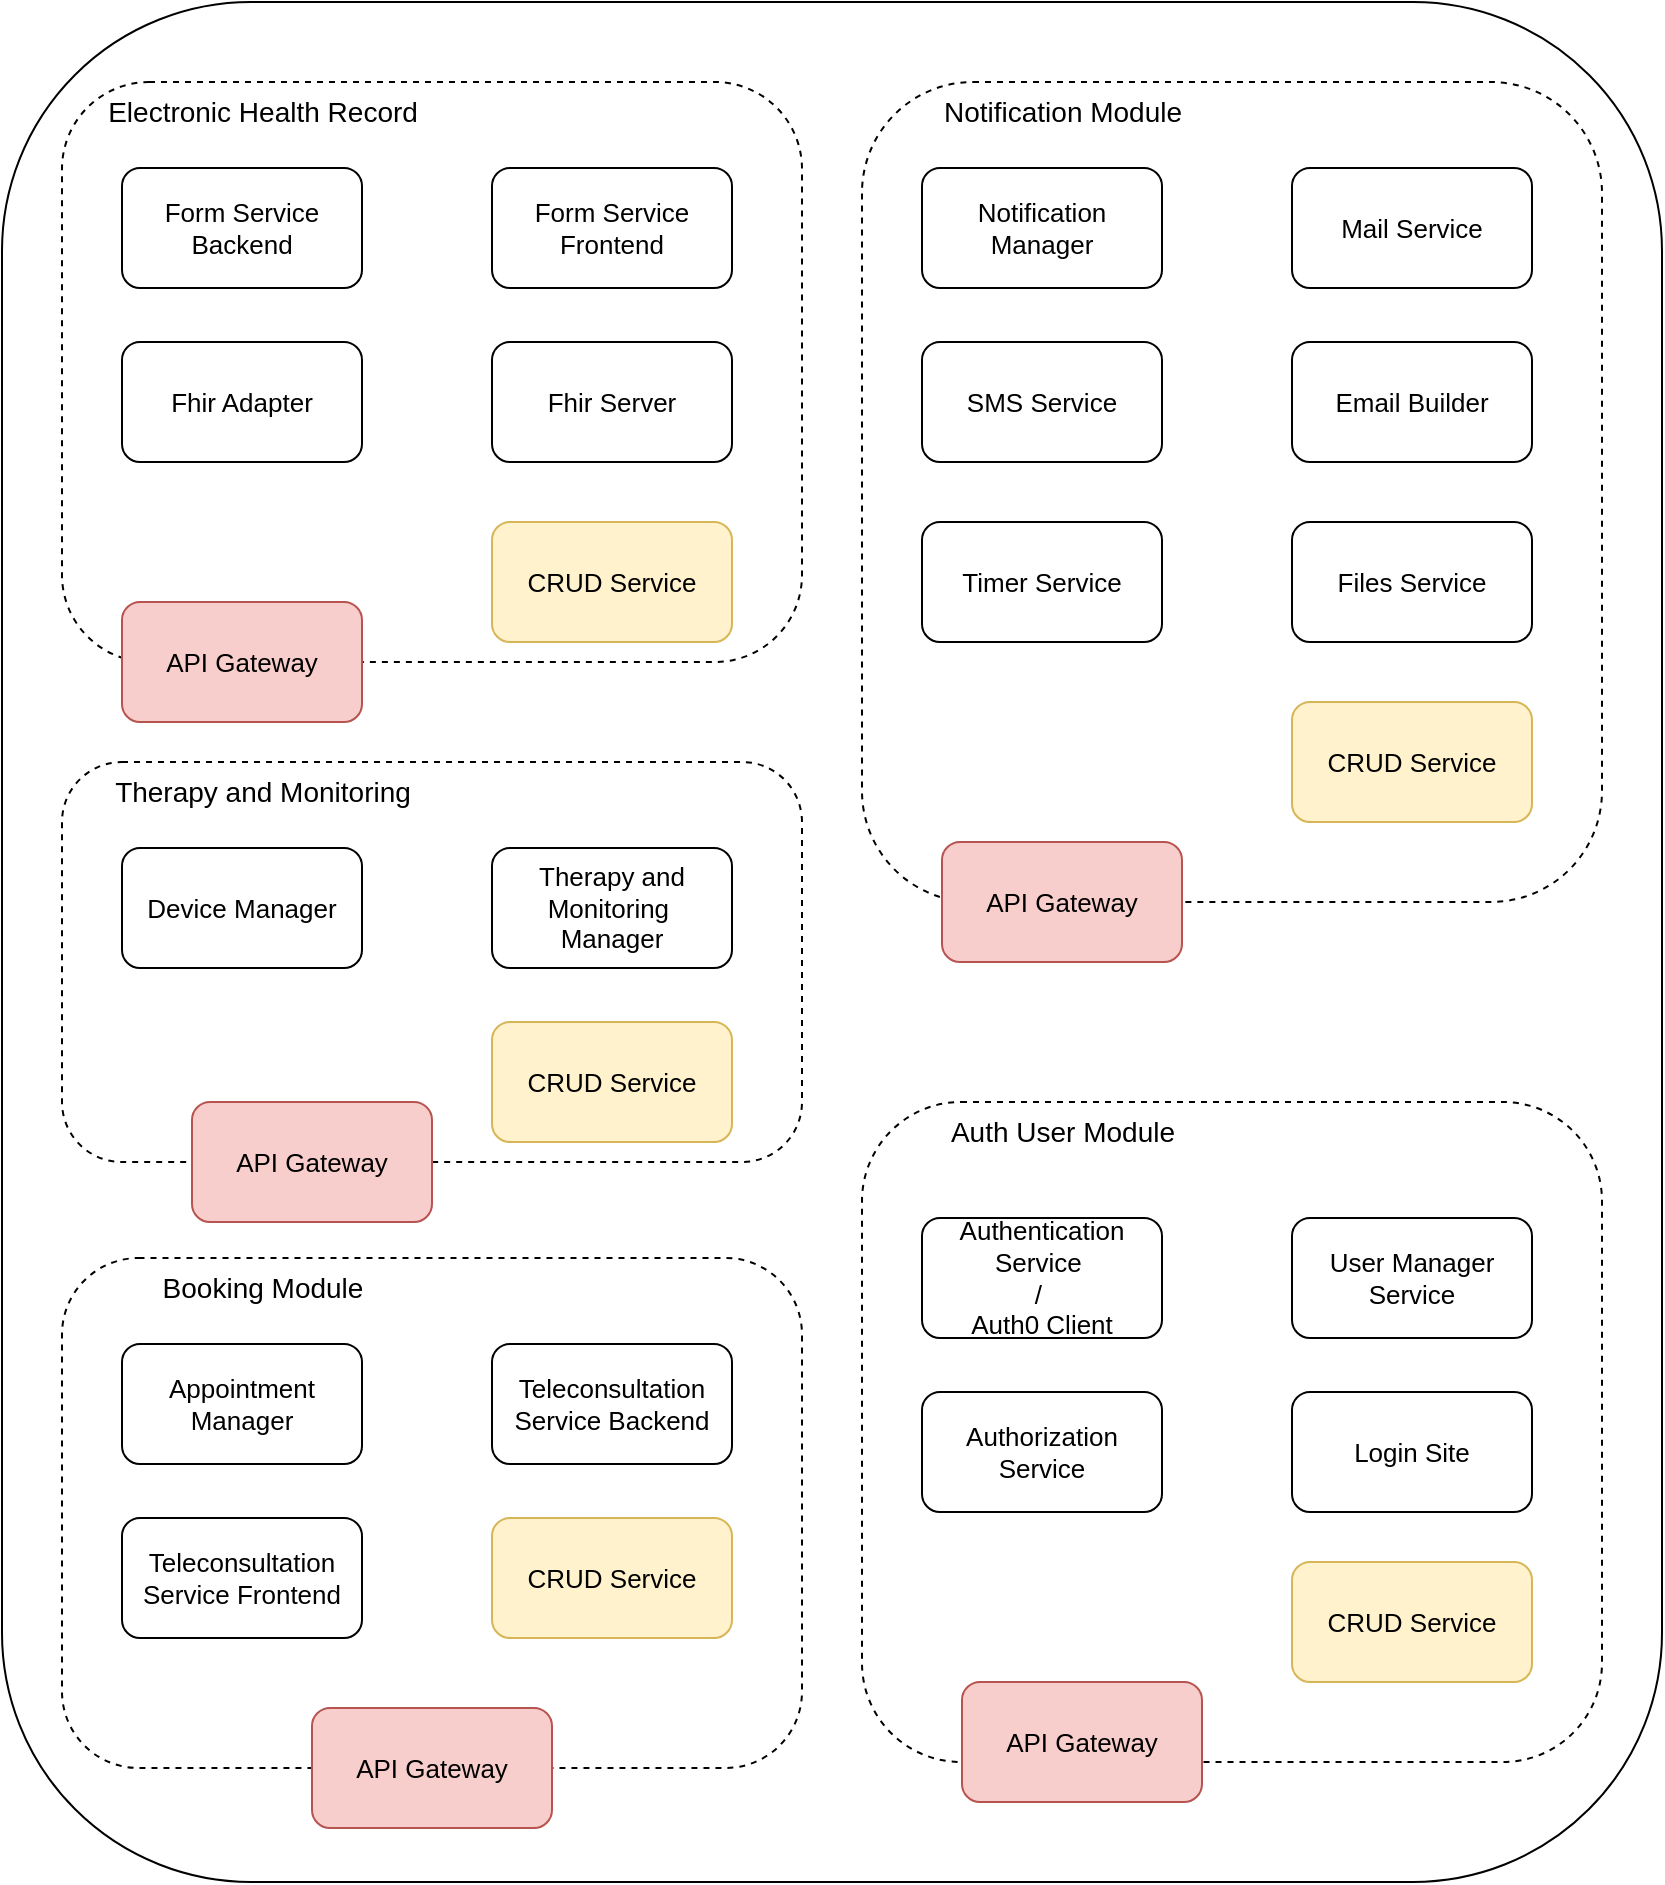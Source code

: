 <mxfile version="27.0.6">
  <diagram name="Page-1" id="6AMU0Ud-SFyGVthSRizk">
    <mxGraphModel dx="1251" dy="735" grid="1" gridSize="10" guides="1" tooltips="1" connect="1" arrows="1" fold="1" page="1" pageScale="1" pageWidth="850" pageHeight="1100" math="0" shadow="0">
      <root>
        <mxCell id="0" />
        <mxCell id="1" parent="0" />
        <mxCell id="Wx-3gpha0FLeQevEmSP5-50" value="" style="rounded=1;whiteSpace=wrap;html=1;fillColor=none;" vertex="1" parent="1">
          <mxGeometry x="60" y="60" width="830" height="940" as="geometry" />
        </mxCell>
        <mxCell id="Wx-3gpha0FLeQevEmSP5-26" value="" style="rounded=1;whiteSpace=wrap;html=1;fillColor=none;align=left;dashed=1;movable=1;resizable=1;rotatable=1;deletable=1;editable=1;locked=0;connectable=1;fontSize=13;" vertex="1" parent="1">
          <mxGeometry x="90" y="440" width="370" height="200" as="geometry" />
        </mxCell>
        <mxCell id="Wx-3gpha0FLeQevEmSP5-3" value="Form Service Backend" style="rounded=1;whiteSpace=wrap;html=1;fontSize=13;" vertex="1" parent="1">
          <mxGeometry x="120" y="143" width="120" height="60" as="geometry" />
        </mxCell>
        <mxCell id="Wx-3gpha0FLeQevEmSP5-4" value="Form Service Frontend" style="rounded=1;whiteSpace=wrap;html=1;fontSize=13;" vertex="1" parent="1">
          <mxGeometry x="305" y="143" width="120" height="60" as="geometry" />
        </mxCell>
        <mxCell id="Wx-3gpha0FLeQevEmSP5-20" value="Device Manager" style="rounded=1;whiteSpace=wrap;html=1;fontSize=13;" vertex="1" parent="1">
          <mxGeometry x="120" y="483" width="120" height="60" as="geometry" />
        </mxCell>
        <mxCell id="Wx-3gpha0FLeQevEmSP5-21" value="Therapy and Monitoring&amp;nbsp; Manager" style="rounded=1;whiteSpace=wrap;html=1;fontSize=13;" vertex="1" parent="1">
          <mxGeometry x="305" y="483" width="120" height="60" as="geometry" />
        </mxCell>
        <mxCell id="Wx-3gpha0FLeQevEmSP5-25" value="&lt;font&gt;Therapy and Monitoring&lt;/font&gt;" style="text;html=1;align=center;verticalAlign=middle;resizable=0;points=[];autosize=1;strokeColor=none;fillColor=none;fontSize=14;" vertex="1" parent="1">
          <mxGeometry x="105" y="440" width="170" height="30" as="geometry" />
        </mxCell>
        <mxCell id="Wx-3gpha0FLeQevEmSP5-27" value="" style="rounded=1;whiteSpace=wrap;html=1;fillColor=none;align=left;dashed=1;movable=1;resizable=1;rotatable=1;deletable=1;editable=1;locked=0;connectable=1;fontSize=13;" vertex="1" parent="1">
          <mxGeometry x="490" y="610" width="370" height="330" as="geometry" />
        </mxCell>
        <mxCell id="Wx-3gpha0FLeQevEmSP5-28" value="Authentication Service&amp;nbsp;&lt;div&gt;/&amp;nbsp;&lt;div&gt;Auth0 Client&lt;/div&gt;&lt;/div&gt;" style="rounded=1;whiteSpace=wrap;html=1;fontSize=13;" vertex="1" parent="1">
          <mxGeometry x="520" y="668" width="120" height="60" as="geometry" />
        </mxCell>
        <mxCell id="Wx-3gpha0FLeQevEmSP5-29" value="User Manager Service" style="rounded=1;whiteSpace=wrap;html=1;fontSize=13;" vertex="1" parent="1">
          <mxGeometry x="705" y="668" width="120" height="60" as="geometry" />
        </mxCell>
        <mxCell id="Wx-3gpha0FLeQevEmSP5-30" value="&lt;font&gt;Auth User Module&lt;/font&gt;" style="text;html=1;align=center;verticalAlign=middle;resizable=0;points=[];autosize=1;strokeColor=none;fillColor=none;fontSize=14;" vertex="1" parent="1">
          <mxGeometry x="520" y="610" width="140" height="30" as="geometry" />
        </mxCell>
        <mxCell id="Wx-3gpha0FLeQevEmSP5-31" value="Authorization Service" style="rounded=1;whiteSpace=wrap;html=1;fontSize=13;" vertex="1" parent="1">
          <mxGeometry x="520" y="755" width="120" height="60" as="geometry" />
        </mxCell>
        <mxCell id="Wx-3gpha0FLeQevEmSP5-32" value="Login Site" style="rounded=1;whiteSpace=wrap;html=1;fontSize=13;" vertex="1" parent="1">
          <mxGeometry x="705" y="755" width="120" height="60" as="geometry" />
        </mxCell>
        <mxCell id="Wx-3gpha0FLeQevEmSP5-33" value="" style="rounded=1;whiteSpace=wrap;html=1;fillColor=none;align=left;dashed=1;movable=1;resizable=1;rotatable=1;deletable=1;editable=1;locked=0;connectable=1;fontSize=13;" vertex="1" parent="1">
          <mxGeometry x="90" y="688" width="370" height="255" as="geometry" />
        </mxCell>
        <mxCell id="Wx-3gpha0FLeQevEmSP5-34" value="Appointment Manager" style="rounded=1;whiteSpace=wrap;html=1;fontSize=13;" vertex="1" parent="1">
          <mxGeometry x="120" y="731" width="120" height="60" as="geometry" />
        </mxCell>
        <mxCell id="Wx-3gpha0FLeQevEmSP5-35" value="Teleconsultation Service Backend" style="rounded=1;whiteSpace=wrap;html=1;fontSize=13;" vertex="1" parent="1">
          <mxGeometry x="305" y="731" width="120" height="60" as="geometry" />
        </mxCell>
        <mxCell id="Wx-3gpha0FLeQevEmSP5-36" value="&lt;font&gt;Booking Module&lt;/font&gt;" style="text;html=1;align=center;verticalAlign=middle;resizable=0;points=[];autosize=1;strokeColor=none;fillColor=none;fontSize=14;" vertex="1" parent="1">
          <mxGeometry x="130" y="688" width="120" height="30" as="geometry" />
        </mxCell>
        <mxCell id="Wx-3gpha0FLeQevEmSP5-37" value="&lt;span style=&quot;caret-color: rgba(0, 0, 0, 0);&quot;&gt;Teleconsultation Service Frontend&lt;/span&gt;" style="rounded=1;whiteSpace=wrap;html=1;fontSize=13;" vertex="1" parent="1">
          <mxGeometry x="120" y="818" width="120" height="60" as="geometry" />
        </mxCell>
        <mxCell id="Wx-3gpha0FLeQevEmSP5-39" value="" style="rounded=1;whiteSpace=wrap;html=1;fillColor=none;align=left;dashed=1;movable=1;resizable=1;rotatable=1;deletable=1;editable=1;locked=0;connectable=1;fontSize=13;" vertex="1" parent="1">
          <mxGeometry x="490" y="100" width="370" height="410" as="geometry" />
        </mxCell>
        <mxCell id="Wx-3gpha0FLeQevEmSP5-40" value="Notification Manager" style="rounded=1;whiteSpace=wrap;html=1;fontSize=13;" vertex="1" parent="1">
          <mxGeometry x="520" y="143" width="120" height="60" as="geometry" />
        </mxCell>
        <mxCell id="Wx-3gpha0FLeQevEmSP5-41" value="Mail Service" style="rounded=1;whiteSpace=wrap;html=1;fontSize=13;" vertex="1" parent="1">
          <mxGeometry x="705" y="143" width="120" height="60" as="geometry" />
        </mxCell>
        <mxCell id="Wx-3gpha0FLeQevEmSP5-42" value="&lt;font&gt;Notification Module&lt;/font&gt;" style="text;html=1;align=center;verticalAlign=middle;resizable=0;points=[];autosize=1;strokeColor=none;fillColor=none;fontSize=14;" vertex="1" parent="1">
          <mxGeometry x="520" y="100" width="140" height="30" as="geometry" />
        </mxCell>
        <mxCell id="Wx-3gpha0FLeQevEmSP5-43" value="&lt;span style=&quot;caret-color: rgba(0, 0, 0, 0);&quot;&gt;SMS Service&lt;/span&gt;" style="rounded=1;whiteSpace=wrap;html=1;fontSize=13;" vertex="1" parent="1">
          <mxGeometry x="520" y="230" width="120" height="60" as="geometry" />
        </mxCell>
        <mxCell id="Wx-3gpha0FLeQevEmSP5-44" value="Email Builder" style="rounded=1;whiteSpace=wrap;html=1;fontSize=13;" vertex="1" parent="1">
          <mxGeometry x="705" y="230" width="120" height="60" as="geometry" />
        </mxCell>
        <mxCell id="Wx-3gpha0FLeQevEmSP5-45" value="&lt;span style=&quot;caret-color: rgba(0, 0, 0, 0);&quot;&gt;Timer Service&lt;/span&gt;" style="rounded=1;whiteSpace=wrap;html=1;fontSize=13;" vertex="1" parent="1">
          <mxGeometry x="520" y="320" width="120" height="60" as="geometry" />
        </mxCell>
        <mxCell id="Wx-3gpha0FLeQevEmSP5-46" value="&lt;span style=&quot;caret-color: rgba(0, 0, 0, 0);&quot;&gt;Files Service&lt;/span&gt;" style="rounded=1;whiteSpace=wrap;html=1;fontSize=13;" vertex="1" parent="1">
          <mxGeometry x="705" y="320" width="120" height="60" as="geometry" />
        </mxCell>
        <mxCell id="Wx-3gpha0FLeQevEmSP5-51" value="API Gateway" style="rounded=1;whiteSpace=wrap;html=1;fontSize=13;fillColor=#f8cecc;strokeColor=#b85450;" vertex="1" parent="1">
          <mxGeometry x="540" y="900" width="120" height="60" as="geometry" />
        </mxCell>
        <mxCell id="Wx-3gpha0FLeQevEmSP5-52" value="CRUD Service" style="rounded=1;whiteSpace=wrap;html=1;fontSize=13;fillColor=#fff2cc;strokeColor=#d6b656;" vertex="1" parent="1">
          <mxGeometry x="705" y="840" width="120" height="60" as="geometry" />
        </mxCell>
        <mxCell id="Wx-3gpha0FLeQevEmSP5-53" value="API Gateway" style="rounded=1;whiteSpace=wrap;html=1;fontSize=13;fillColor=#f8cecc;strokeColor=#b85450;" vertex="1" parent="1">
          <mxGeometry x="215" y="913" width="120" height="60" as="geometry" />
        </mxCell>
        <mxCell id="Wx-3gpha0FLeQevEmSP5-54" value="CRUD Service" style="rounded=1;whiteSpace=wrap;html=1;fontSize=13;fillColor=#fff2cc;strokeColor=#d6b656;" vertex="1" parent="1">
          <mxGeometry x="305" y="818" width="120" height="60" as="geometry" />
        </mxCell>
        <mxCell id="Wx-3gpha0FLeQevEmSP5-55" value="API Gateway" style="rounded=1;whiteSpace=wrap;html=1;fontSize=13;fillColor=#f8cecc;strokeColor=#b85450;" vertex="1" parent="1">
          <mxGeometry x="155" y="610" width="120" height="60" as="geometry" />
        </mxCell>
        <mxCell id="Wx-3gpha0FLeQevEmSP5-56" value="CRUD Service" style="rounded=1;whiteSpace=wrap;html=1;fontSize=13;fillColor=#fff2cc;strokeColor=#d6b656;" vertex="1" parent="1">
          <mxGeometry x="305" y="570" width="120" height="60" as="geometry" />
        </mxCell>
        <mxCell id="Wx-3gpha0FLeQevEmSP5-57" value="CRUD Service" style="rounded=1;whiteSpace=wrap;html=1;fontSize=13;fillColor=#fff2cc;strokeColor=#d6b656;" vertex="1" parent="1">
          <mxGeometry x="705" y="410" width="120" height="60" as="geometry" />
        </mxCell>
        <mxCell id="Wx-3gpha0FLeQevEmSP5-58" value="API Gateway" style="rounded=1;whiteSpace=wrap;html=1;fontSize=13;fillColor=#f8cecc;strokeColor=#b85450;" vertex="1" parent="1">
          <mxGeometry x="530" y="480" width="120" height="60" as="geometry" />
        </mxCell>
        <mxCell id="Wx-3gpha0FLeQevEmSP5-1" value="" style="rounded=1;whiteSpace=wrap;html=1;fillColor=none;align=left;dashed=1;fontSize=13;" vertex="1" parent="1">
          <mxGeometry x="90" y="100" width="370" height="290" as="geometry" />
        </mxCell>
        <mxCell id="Wx-3gpha0FLeQevEmSP5-12" value="&lt;font style=&quot;font-size: 14px;&quot;&gt;Electronic Health Record&lt;/font&gt;" style="text;html=1;align=center;verticalAlign=middle;resizable=0;points=[];autosize=1;strokeColor=none;fillColor=none;fontSize=13;" vertex="1" parent="1">
          <mxGeometry x="100" y="100" width="180" height="30" as="geometry" />
        </mxCell>
        <mxCell id="Wx-3gpha0FLeQevEmSP5-5" value="Fhir Adapter" style="rounded=1;whiteSpace=wrap;html=1;fontSize=13;" vertex="1" parent="1">
          <mxGeometry x="120" y="230" width="120" height="60" as="geometry" />
        </mxCell>
        <mxCell id="Wx-3gpha0FLeQevEmSP5-6" value="Fhir Server" style="rounded=1;whiteSpace=wrap;html=1;fontSize=13;" vertex="1" parent="1">
          <mxGeometry x="305" y="230" width="120" height="60" as="geometry" />
        </mxCell>
        <mxCell id="Wx-3gpha0FLeQevEmSP5-59" value="CRUD Service" style="rounded=1;whiteSpace=wrap;html=1;fontSize=13;fillColor=#fff2cc;strokeColor=#d6b656;" vertex="1" parent="1">
          <mxGeometry x="305" y="320" width="120" height="60" as="geometry" />
        </mxCell>
        <mxCell id="Wx-3gpha0FLeQevEmSP5-60" value="API Gateway" style="rounded=1;whiteSpace=wrap;html=1;fontSize=13;fillColor=#f8cecc;strokeColor=#b85450;" vertex="1" parent="1">
          <mxGeometry x="120" y="360" width="120" height="60" as="geometry" />
        </mxCell>
      </root>
    </mxGraphModel>
  </diagram>
</mxfile>

